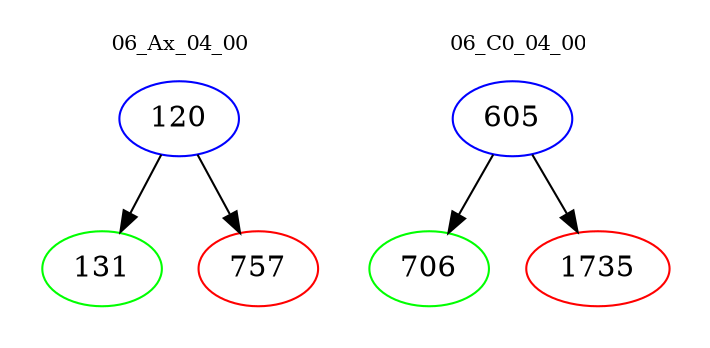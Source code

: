 digraph{
subgraph cluster_0 {
color = white
label = "06_Ax_04_00";
fontsize=10;
T0_120 [label="120", color="blue"]
T0_120 -> T0_131 [color="black"]
T0_131 [label="131", color="green"]
T0_120 -> T0_757 [color="black"]
T0_757 [label="757", color="red"]
}
subgraph cluster_1 {
color = white
label = "06_C0_04_00";
fontsize=10;
T1_605 [label="605", color="blue"]
T1_605 -> T1_706 [color="black"]
T1_706 [label="706", color="green"]
T1_605 -> T1_1735 [color="black"]
T1_1735 [label="1735", color="red"]
}
}
